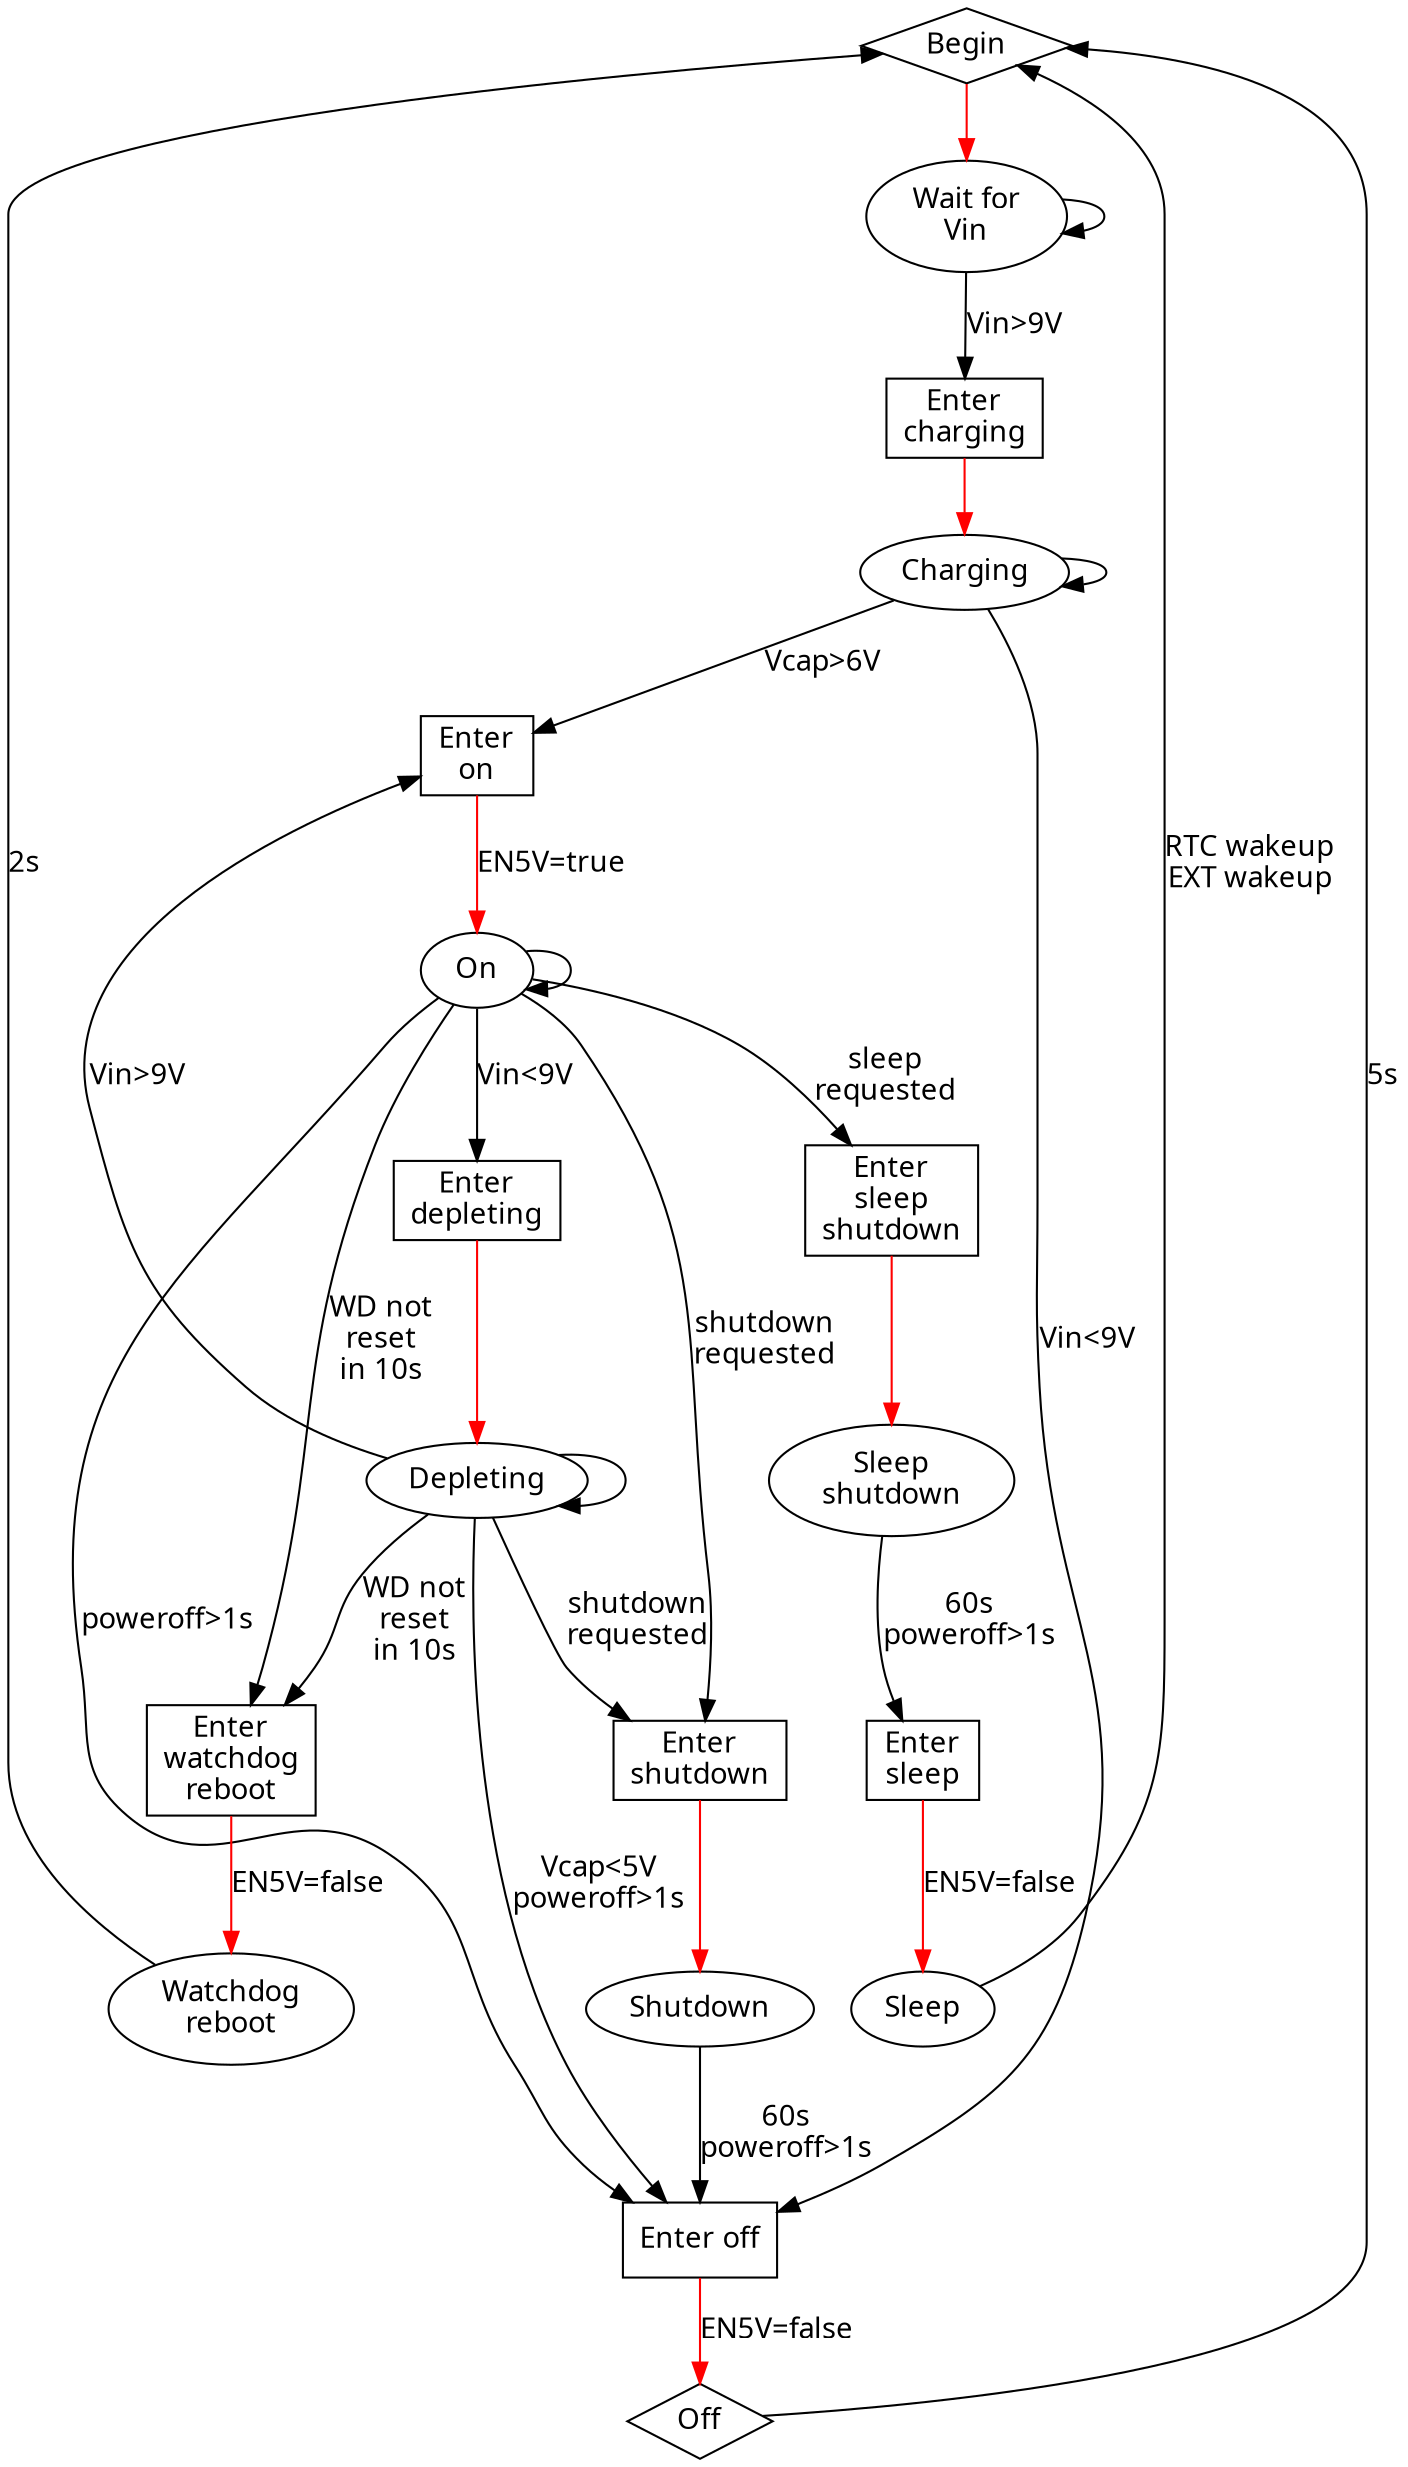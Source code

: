 digraph G {
graph [fontname = "IBM Plex Sans"];
node [fontname = "IBM Plex Sans"];
edge [fontname = "IBM Plex Sans"];
BEGIN [label="Begin",shape=diamond];
WAIT_VIN_ON [label="Wait for\nVin"];
ENT_CHARGING [label="Enter\ncharging",shape=box];
CHARGING [label="Charging"];
ENT_ON [label="Enter\non",shape=box];
ON [label="On"];
ENT_DEPLETING [label="Enter\ndepleting",shape=box];
DEPLETING [label="Depleting"];
ENT_SHUTDOWN [label="Enter\nshutdown",shape=box];
SHUTDOWN [label="Shutdown"];
ENT_WATCHDOG_REBOOT [label="Enter\nwatchdog\nreboot",shape=box];
WATCHDOG_REBOOT [label="Watchdog\nreboot"];
ENT_OFF [label="Enter off",shape=box];
OFF [label="Off",shape=diamond];

ENT_SLEEP_SHUTDOWN [label="Enter\nsleep\nshutdown",shape=box];
SLEEP_SHUTDOWN [label="Sleep\nshutdown"];
ENT_SLEEP [label="Enter\nsleep",shape=box];
SLEEP [label="Sleep"];

BEGIN -> WAIT_VIN_ON [color="red",weight=8];
WAIT_VIN_ON -> WAIT_VIN_ON;
WAIT_VIN_ON -> ENT_CHARGING [label="Vin>9V"];
ENT_CHARGING -> CHARGING [color="red",weight=8];
CHARGING -> CHARGING;
CHARGING -> ENT_ON [label="Vcap>6V"];
CHARGING -> ENT_OFF [label="Vin<9V"];
ENT_ON -> ON [color="red",label="EN5V=true",weight=8];
ON -> ON;
ON -> ENT_WATCHDOG_REBOOT [label="WD not\nreset\nin 10s"];
ON -> ENT_DEPLETING [label="Vin<9V"];
ON -> ENT_OFF [label="poweroff>1s"];
ON -> ENT_SLEEP_SHUTDOWN [label="sleep\nrequested"];
ON -> ENT_SHUTDOWN [label="shutdown\nrequested"];
ENT_DEPLETING -> DEPLETING [color="red",weight=8];
DEPLETING -> DEPLETING;
DEPLETING -> ENT_WATCHDOG_REBOOT [label="WD not\nreset\nin 10s"];
DEPLETING -> ENT_SHUTDOWN [label="shutdown\nrequested"];
DEPLETING -> ENT_ON [label="Vin>9V"];
DEPLETING -> ENT_OFF [label="Vcap<5V\npoweroff>1s"];
ENT_SHUTDOWN -> SHUTDOWN [color="red",weight=8];
SHUTDOWN -> ENT_OFF [label="60s\npoweroff>1s"];
ENT_OFF -> OFF [color="red",label="EN5V=false",weight=8];
OFF -> BEGIN [label="5s"];
ENT_WATCHDOG_REBOOT -> WATCHDOG_REBOOT [color="red",label="EN5V=false",weight=8];
WATCHDOG_REBOOT -> BEGIN [label="2s"];
ENT_SLEEP_SHUTDOWN -> SLEEP_SHUTDOWN [color="red",weight=8];
SLEEP_SHUTDOWN -> ENT_SLEEP [label="60s\npoweroff>1s"];
ENT_SLEEP -> SLEEP [color="red",label="EN5V=false",weight=8];
SLEEP -> BEGIN [label="RTC wakeup\nEXT wakeup"];
}
